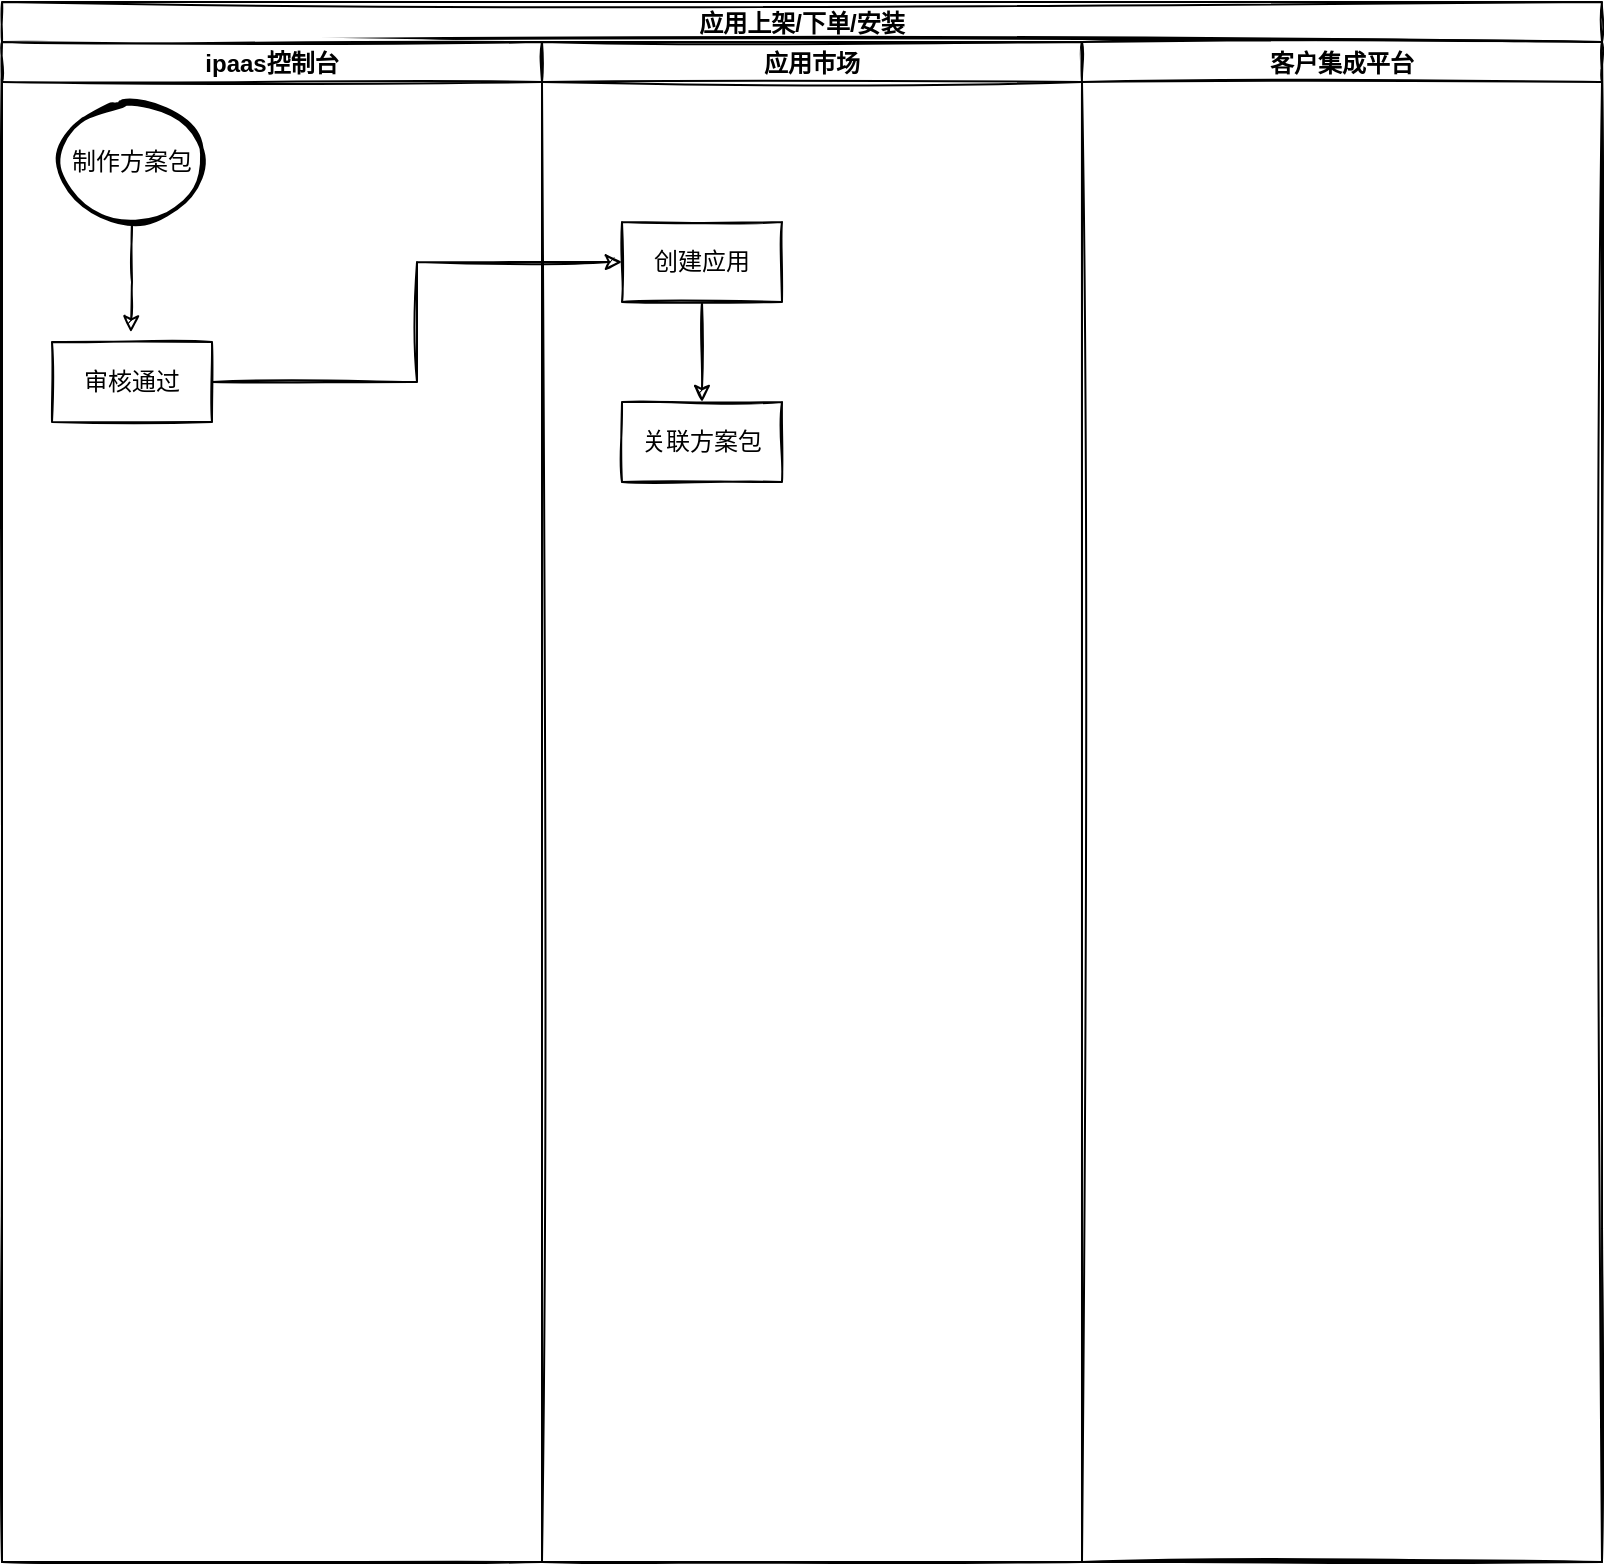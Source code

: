 <mxfile version="15.5.0" type="github">
  <diagram id="RkiMLek5d7CjkgDaNXFE" name="第 1 页">
    <mxGraphModel dx="813" dy="476" grid="1" gridSize="10" guides="1" tooltips="1" connect="1" arrows="1" fold="1" page="1" pageScale="1" pageWidth="827" pageHeight="1169" math="0" shadow="0">
      <root>
        <mxCell id="0" />
        <mxCell id="1" parent="0" />
        <mxCell id="5Vf515EnHFLj8KpvHSAa-1" value="应用上架/下单/安装" style="swimlane;childLayout=stackLayout;resizeParent=1;resizeParentMax=0;startSize=20;sketch=1;" vertex="1" parent="1">
          <mxGeometry x="10" y="120" width="800" height="780" as="geometry" />
        </mxCell>
        <mxCell id="5Vf515EnHFLj8KpvHSAa-2" value="ipaas控制台" style="swimlane;startSize=20;sketch=1;" vertex="1" parent="5Vf515EnHFLj8KpvHSAa-1">
          <mxGeometry y="20" width="270" height="760" as="geometry" />
        </mxCell>
        <mxCell id="5Vf515EnHFLj8KpvHSAa-7" style="edgeStyle=orthogonalEdgeStyle;rounded=0;sketch=1;orthogonalLoop=1;jettySize=auto;html=1;entryX=0.493;entryY=-0.121;entryDx=0;entryDy=0;entryPerimeter=0;" edge="1" parent="5Vf515EnHFLj8KpvHSAa-2" source="5Vf515EnHFLj8KpvHSAa-5" target="5Vf515EnHFLj8KpvHSAa-6">
          <mxGeometry relative="1" as="geometry" />
        </mxCell>
        <mxCell id="5Vf515EnHFLj8KpvHSAa-5" value="制作方案包" style="strokeWidth=2;html=1;shape=mxgraph.flowchart.start_2;whiteSpace=wrap;sketch=1;" vertex="1" parent="5Vf515EnHFLj8KpvHSAa-2">
          <mxGeometry x="30" y="30" width="70" height="60" as="geometry" />
        </mxCell>
        <mxCell id="5Vf515EnHFLj8KpvHSAa-6" value="审核通过" style="whiteSpace=wrap;html=1;sketch=1;" vertex="1" parent="5Vf515EnHFLj8KpvHSAa-2">
          <mxGeometry x="25" y="150" width="80" height="40" as="geometry" />
        </mxCell>
        <mxCell id="5Vf515EnHFLj8KpvHSAa-3" value="应用市场" style="swimlane;startSize=20;sketch=1;" vertex="1" parent="5Vf515EnHFLj8KpvHSAa-1">
          <mxGeometry x="270" y="20" width="270" height="760" as="geometry" />
        </mxCell>
        <mxCell id="5Vf515EnHFLj8KpvHSAa-11" style="edgeStyle=orthogonalEdgeStyle;rounded=0;sketch=1;orthogonalLoop=1;jettySize=auto;html=1;entryX=0.5;entryY=0;entryDx=0;entryDy=0;" edge="1" parent="5Vf515EnHFLj8KpvHSAa-3" source="5Vf515EnHFLj8KpvHSAa-8" target="5Vf515EnHFLj8KpvHSAa-10">
          <mxGeometry relative="1" as="geometry" />
        </mxCell>
        <mxCell id="5Vf515EnHFLj8KpvHSAa-8" value="创建应用" style="whiteSpace=wrap;html=1;sketch=1;" vertex="1" parent="5Vf515EnHFLj8KpvHSAa-3">
          <mxGeometry x="40" y="90" width="80" height="40" as="geometry" />
        </mxCell>
        <mxCell id="5Vf515EnHFLj8KpvHSAa-10" value="关联方案包" style="whiteSpace=wrap;html=1;sketch=1;" vertex="1" parent="5Vf515EnHFLj8KpvHSAa-3">
          <mxGeometry x="40" y="180" width="80" height="40" as="geometry" />
        </mxCell>
        <mxCell id="5Vf515EnHFLj8KpvHSAa-4" value="客户集成平台" style="swimlane;startSize=20;sketch=1;" vertex="1" parent="5Vf515EnHFLj8KpvHSAa-1">
          <mxGeometry x="540" y="20" width="260" height="760" as="geometry" />
        </mxCell>
        <mxCell id="5Vf515EnHFLj8KpvHSAa-9" style="edgeStyle=orthogonalEdgeStyle;rounded=0;sketch=1;orthogonalLoop=1;jettySize=auto;html=1;entryX=0;entryY=0.5;entryDx=0;entryDy=0;" edge="1" parent="5Vf515EnHFLj8KpvHSAa-1" source="5Vf515EnHFLj8KpvHSAa-6" target="5Vf515EnHFLj8KpvHSAa-8">
          <mxGeometry relative="1" as="geometry" />
        </mxCell>
      </root>
    </mxGraphModel>
  </diagram>
</mxfile>
